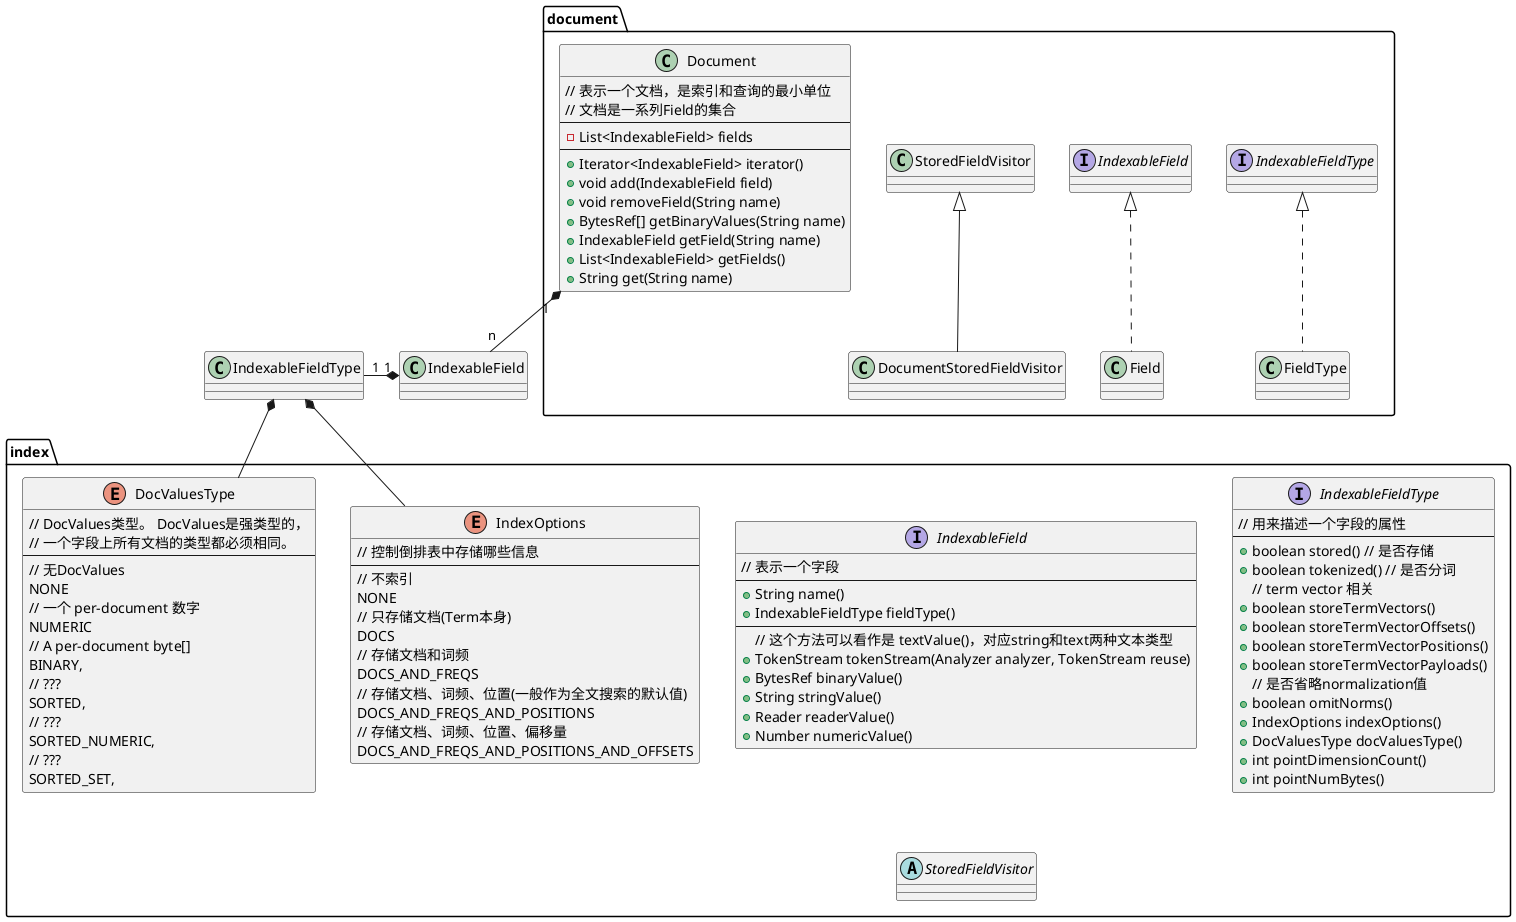@startuml
package index{
    interface IndexableField{
        // 表示一个字段
        ---
        +String name()
        +IndexableFieldType fieldType()
        ---
        // 这个方法可以看作是 textValue()，对应string和text两种文本类型
        +TokenStream tokenStream(Analyzer analyzer, TokenStream reuse)
        +BytesRef binaryValue()
        +String stringValue()
        +Reader readerValue()
        +Number numericValue()
    }
    interface IndexableFieldType{
        // 用来描述一个字段的属性
        ---
        +boolean stored() // 是否存储
        +boolean tokenized() // 是否分词
        // term vector 相关
        +boolean storeTermVectors()
        +boolean storeTermVectorOffsets()
        +boolean storeTermVectorPositions()
        +boolean storeTermVectorPayloads()
        // 是否省略normalization值
        +boolean omitNorms()
        +IndexOptions indexOptions()
        +DocValuesType docValuesType()
        +int pointDimensionCount()
        +int pointNumBytes()
    }
    enum IndexOptions{
        // 控制倒排表中存储哪些信息
        ---
        // 不索引
        NONE
        // 只存储文档(Term本身)
        DOCS
        // 存储文档和词频
        DOCS_AND_FREQS
        // 存储文档、词频、位置(一般作为全文搜索的默认值)
        DOCS_AND_FREQS_AND_POSITIONS
        // 存储文档、词频、位置、偏移量
        DOCS_AND_FREQS_AND_POSITIONS_AND_OFFSETS
    }
    enum DocValuesType{
        // DocValues类型。 DocValues是强类型的，
        // 一个字段上所有文档的类型都必须相同。
        ---
        // 无DocValues
        NONE
        // 一个 per-document 数字
        NUMERIC
        // A per-document byte[]
        BINARY,
        // ???
        SORTED,
        // ???
        SORTED_NUMERIC,
        // ???
        SORTED_SET,
    }
    abstract class StoredFieldVisitor{
    }
}

package document{
    class FieldType implements IndexableFieldType{
    }

    class Document{
        // 表示一个文档，是索引和查询的最小单位
        // 文档是一系列Field的集合
        ---
        -List<IndexableField> fields
        ---
        +Iterator<IndexableField> iterator()
        +void add(IndexableField field)
        +void removeField(String name)
        +BytesRef[] getBinaryValues(String name)
        +IndexableField getField(String name)
        +List<IndexableField> getFields()
        +String get(String name)
    }

    class Field implements IndexableField{
    }

    class DocumentStoredFieldVisitor extends StoredFieldVisitor{
    }
}

Document "1 " *-- " n" IndexableField
IndexableFieldType "1" -right-* "1" IndexableField
IndexOptions -up-* IndexableFieldType
DocValuesType -up-* IndexableFieldType
@enduml
